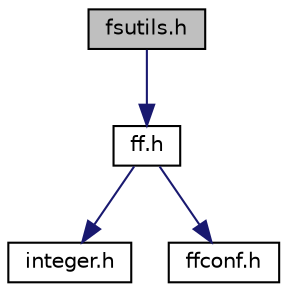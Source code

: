 digraph "fsutils.h"
{
  edge [fontname="Helvetica",fontsize="10",labelfontname="Helvetica",labelfontsize="10"];
  node [fontname="Helvetica",fontsize="10",shape=record];
  Node1 [label="fsutils.h",height=0.2,width=0.4,color="black", fillcolor="grey75", style="filled", fontcolor="black"];
  Node1 -> Node2 [color="midnightblue",fontsize="10",style="solid",fontname="Helvetica"];
  Node2 [label="ff.h",height=0.2,width=0.4,color="black", fillcolor="white", style="filled",URL="$ff_8h.html"];
  Node2 -> Node3 [color="midnightblue",fontsize="10",style="solid",fontname="Helvetica"];
  Node3 [label="integer.h",height=0.2,width=0.4,color="black", fillcolor="white", style="filled",URL="$integer_8h.html"];
  Node2 -> Node4 [color="midnightblue",fontsize="10",style="solid",fontname="Helvetica"];
  Node4 [label="ffconf.h",height=0.2,width=0.4,color="black", fillcolor="white", style="filled",URL="$ffconf_8h.html"];
}
